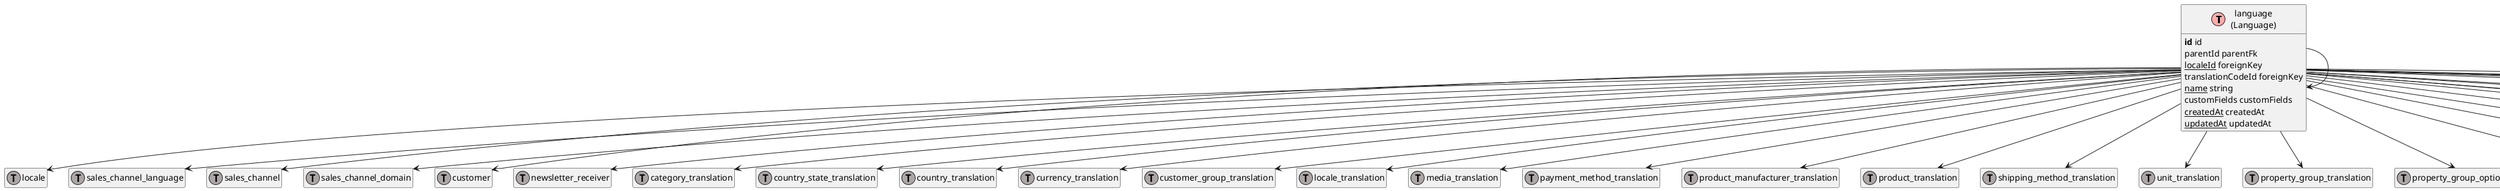 @startuml
' uncomment the line below if you're using computer with a retina display
' skinparam dpi 300
!define Table(name,desc) class name as "desc" << (T,#FFAAAA) >>
!define ForeignTable(name,desc) class name as "desc" << (T,#ada6a6) >>
!define TranslationTable(name,desc) class name as "desc" << (I,#4286f4) >>
' we use bold for primary key
' green color for unique
' and underscore for not_null
!define primary_key(x) <b>x</b>
!define unique(x) <color:green>x</color>
!define not_null(x) <u>x</u>
' other tags available:
' <i></i>
' <back:COLOR></color>, where color is a color name or html color code
' (#FFAACC)
' see: http://plantuml.com/classes.html#More
hide methods
hide stereotypes
hide empty members
skinparam backgroundColor #FFFFFF

' entities

Table(ShopwareCoreFrameworkLanguageLanguageDefinition, "language\n(Language)") {
   primary_key(id) id
   parentId parentFk
   not_null(localeId) foreignKey
   translationCodeId foreignKey
   not_null(name) string
   customFields customFields
   not_null(createdAt) createdAt
   not_null(updatedAt) updatedAt
}
ForeignTable(ShopwareCoreSystemLocaleLocaleDefinition, "locale") {
}
ForeignTable(ShopwareCoreSystemSalesChannelAggregateSalesChannelLanguageSalesChannelLanguageDefinition, "sales_channel_language") {
}
ForeignTable(ShopwareCoreSystemSalesChannelSalesChannelDefinition, "sales_channel") {
}
ForeignTable(ShopwareCoreSystemSalesChannelAggregateSalesChannelDomainSalesChannelDomainDefinition, "sales_channel_domain") {
}
ForeignTable(ShopwareCoreCheckoutCustomerCustomerDefinition, "customer") {
}
ForeignTable(ShopwareCoreContentNewsletterReceiverNewsletterReceiverDefinition, "newsletter_receiver") {
}
ForeignTable(ShopwareCoreContentCategoryAggregateCategoryTranslationCategoryTranslationDefinition, "category_translation") {
}
ForeignTable(ShopwareCoreSystemCountryAggregateCountryStateTranslationCountryStateTranslationDefinition, "country_state_translation") {
}
ForeignTable(ShopwareCoreSystemCountryAggregateCountryTranslationCountryTranslationDefinition, "country_translation") {
}
ForeignTable(ShopwareCoreSystemCurrencyAggregateCurrencyTranslationCurrencyTranslationDefinition, "currency_translation") {
}
ForeignTable(ShopwareCoreCheckoutCustomerAggregateCustomerGroupTranslationCustomerGroupTranslationDefinition, "customer_group_translation") {
}
ForeignTable(ShopwareCoreSystemLocaleAggregateLocaleTranslationLocaleTranslationDefinition, "locale_translation") {
}
ForeignTable(ShopwareCoreContentMediaAggregateMediaTranslationMediaTranslationDefinition, "media_translation") {
}
ForeignTable(ShopwareCoreCheckoutPaymentAggregatePaymentMethodTranslationPaymentMethodTranslationDefinition, "payment_method_translation") {
}
ForeignTable(ShopwareCoreContentProductAggregateProductManufacturerTranslationProductManufacturerTranslationDefinition, "product_manufacturer_translation") {
}
ForeignTable(ShopwareCoreContentProductAggregateProductTranslationProductTranslationDefinition, "product_translation") {
}
ForeignTable(ShopwareCoreCheckoutShippingAggregateShippingMethodTranslationShippingMethodTranslationDefinition, "shipping_method_translation") {
}
ForeignTable(ShopwareCoreSystemUnitAggregateUnitTranslationUnitTranslationDefinition, "unit_translation") {
}
ForeignTable(ShopwareCoreContentPropertyAggregatePropertyGroupTranslationPropertyGroupTranslationDefinition, "property_group_translation") {
}
ForeignTable(ShopwareCoreContentPropertyAggregatePropertyGroupOptionTranslationPropertyGroupOptionTranslationDefinition, "property_group_option_translation") {
}
ForeignTable(ShopwareCoreCheckoutDiscountSurchargeAggregateDiscountSurchargeTranslationDiscountSurchargeTranslationDefinition, "discount_surcharge_translation") {
}
ForeignTable(ShopwareCoreSystemSalesChannelAggregateSalesChannelTranslationSalesChannelTranslationDefinition, "sales_channel_translation") {
}
ForeignTable(ShopwareCoreSystemSalesChannelAggregateSalesChannelTypeTranslationSalesChannelTypeTranslationDefinition, "sales_channel_type_translation") {
}
ForeignTable(ShopwareCoreSystemSalutationAggregateSalutationTranslationSalutationTranslationDefinition, "salutation_translation") {
}
ForeignTable(ShopwareCoreFrameworkSearchSearchDocumentDefinition, "search_document") {
}
ForeignTable(ShopwareCoreFrameworkPluginAggregatePluginTranslationPluginTranslationDefinition, "plugin_translation") {
}
ForeignTable(ShopwareCoreContentProductStreamAggregateProductStreamTranslationProductStreamTranslationDefinition, "product_stream_translation") {
}
ForeignTable(ShopwareCoreSystemStateMachineStateMachineTranslationDefinition, "state_machine_translation") {
}
ForeignTable(ShopwareCoreSystemStateMachineAggregationStateMachineStateStateMachineStateTranslationDefinition, "state_machine_state_translation") {
}
ForeignTable(ShopwareCoreContentCmsAggregateCmsPageTranslationCmsPageTranslationDefinition, "cms_page_translation") {
}
ForeignTable(ShopwareCoreContentCmsAggregateCmsSlotTranslationCmsSlotTranslationDefinition, "cms_slot_translation") {
}
ForeignTable(ShopwareCoreContentNavigationAggregateNavigationTranslationNavigationTranslationDefinition, "navigation_translation") {
}
ForeignTable(ShopwareCoreContentMailTemplateAggregateMailTemplateTranslationMailTemplateTranslationDefinition, "mail_template_translation") {
}
ForeignTable(ShopwareCoreContentMailTemplateAggregateMailHeaderFooterTranslationMailHeaderFooterTranslationDefinition, "mail_header_footer_translation") {
}
ForeignTable(ShopwareCoreSystemNumberRangeAggregateNumberRangeTypeTranslationNumberRangeTypeTranslationDefinition, "number_range_type_translation") {
}
ForeignTable(ShopwareCoreContentDeliveryTimeAggregateDeliveryTimeTranslationDeliveryTimeTranslationDefinition, "delivery_time_translation") {
}

' relationshipd

ShopwareCoreFrameworkLanguageLanguageDefinition --> ShopwareCoreFrameworkLanguageLanguageDefinition
ShopwareCoreFrameworkLanguageLanguageDefinition --> ShopwareCoreSystemLocaleLocaleDefinition
ShopwareCoreFrameworkLanguageLanguageDefinition --> ShopwareCoreSystemSalesChannelAggregateSalesChannelLanguageSalesChannelLanguageDefinition
ShopwareCoreFrameworkLanguageLanguageDefinition --> ShopwareCoreSystemSalesChannelSalesChannelDefinition
ShopwareCoreFrameworkLanguageLanguageDefinition --> ShopwareCoreSystemSalesChannelAggregateSalesChannelDomainSalesChannelDomainDefinition
ShopwareCoreFrameworkLanguageLanguageDefinition --> ShopwareCoreCheckoutCustomerCustomerDefinition
ShopwareCoreFrameworkLanguageLanguageDefinition --> ShopwareCoreContentNewsletterReceiverNewsletterReceiverDefinition
ShopwareCoreFrameworkLanguageLanguageDefinition --> ShopwareCoreContentCategoryAggregateCategoryTranslationCategoryTranslationDefinition
ShopwareCoreFrameworkLanguageLanguageDefinition --> ShopwareCoreSystemCountryAggregateCountryStateTranslationCountryStateTranslationDefinition
ShopwareCoreFrameworkLanguageLanguageDefinition --> ShopwareCoreSystemCountryAggregateCountryTranslationCountryTranslationDefinition
ShopwareCoreFrameworkLanguageLanguageDefinition --> ShopwareCoreSystemCurrencyAggregateCurrencyTranslationCurrencyTranslationDefinition
ShopwareCoreFrameworkLanguageLanguageDefinition --> ShopwareCoreCheckoutCustomerAggregateCustomerGroupTranslationCustomerGroupTranslationDefinition
ShopwareCoreFrameworkLanguageLanguageDefinition --> ShopwareCoreSystemLocaleAggregateLocaleTranslationLocaleTranslationDefinition
ShopwareCoreFrameworkLanguageLanguageDefinition --> ShopwareCoreContentMediaAggregateMediaTranslationMediaTranslationDefinition
ShopwareCoreFrameworkLanguageLanguageDefinition --> ShopwareCoreCheckoutPaymentAggregatePaymentMethodTranslationPaymentMethodTranslationDefinition
ShopwareCoreFrameworkLanguageLanguageDefinition --> ShopwareCoreContentProductAggregateProductManufacturerTranslationProductManufacturerTranslationDefinition
ShopwareCoreFrameworkLanguageLanguageDefinition --> ShopwareCoreContentProductAggregateProductTranslationProductTranslationDefinition
ShopwareCoreFrameworkLanguageLanguageDefinition --> ShopwareCoreCheckoutShippingAggregateShippingMethodTranslationShippingMethodTranslationDefinition
ShopwareCoreFrameworkLanguageLanguageDefinition --> ShopwareCoreSystemUnitAggregateUnitTranslationUnitTranslationDefinition
ShopwareCoreFrameworkLanguageLanguageDefinition --> ShopwareCoreContentPropertyAggregatePropertyGroupTranslationPropertyGroupTranslationDefinition
ShopwareCoreFrameworkLanguageLanguageDefinition --> ShopwareCoreContentPropertyAggregatePropertyGroupOptionTranslationPropertyGroupOptionTranslationDefinition
ShopwareCoreFrameworkLanguageLanguageDefinition --> ShopwareCoreCheckoutDiscountSurchargeAggregateDiscountSurchargeTranslationDiscountSurchargeTranslationDefinition
ShopwareCoreFrameworkLanguageLanguageDefinition --> ShopwareCoreSystemSalesChannelAggregateSalesChannelTranslationSalesChannelTranslationDefinition
ShopwareCoreFrameworkLanguageLanguageDefinition --> ShopwareCoreSystemSalesChannelAggregateSalesChannelTypeTranslationSalesChannelTypeTranslationDefinition
ShopwareCoreFrameworkLanguageLanguageDefinition --> ShopwareCoreSystemSalutationAggregateSalutationTranslationSalutationTranslationDefinition
ShopwareCoreFrameworkLanguageLanguageDefinition --> ShopwareCoreFrameworkSearchSearchDocumentDefinition
ShopwareCoreFrameworkLanguageLanguageDefinition --> ShopwareCoreFrameworkPluginAggregatePluginTranslationPluginTranslationDefinition
ShopwareCoreFrameworkLanguageLanguageDefinition --> ShopwareCoreContentProductStreamAggregateProductStreamTranslationProductStreamTranslationDefinition
ShopwareCoreFrameworkLanguageLanguageDefinition --> ShopwareCoreSystemStateMachineStateMachineTranslationDefinition
ShopwareCoreFrameworkLanguageLanguageDefinition --> ShopwareCoreSystemStateMachineAggregationStateMachineStateStateMachineStateTranslationDefinition
ShopwareCoreFrameworkLanguageLanguageDefinition --> ShopwareCoreContentCmsAggregateCmsPageTranslationCmsPageTranslationDefinition
ShopwareCoreFrameworkLanguageLanguageDefinition --> ShopwareCoreContentCmsAggregateCmsSlotTranslationCmsSlotTranslationDefinition
ShopwareCoreFrameworkLanguageLanguageDefinition --> ShopwareCoreContentNavigationAggregateNavigationTranslationNavigationTranslationDefinition
ShopwareCoreFrameworkLanguageLanguageDefinition --> ShopwareCoreContentMailTemplateAggregateMailTemplateTranslationMailTemplateTranslationDefinition
ShopwareCoreFrameworkLanguageLanguageDefinition --> ShopwareCoreContentMailTemplateAggregateMailHeaderFooterTranslationMailHeaderFooterTranslationDefinition
ShopwareCoreFrameworkLanguageLanguageDefinition --> ShopwareCoreSystemNumberRangeAggregateNumberRangeTypeTranslationNumberRangeTypeTranslationDefinition
ShopwareCoreFrameworkLanguageLanguageDefinition --> ShopwareCoreContentDeliveryTimeAggregateDeliveryTimeTranslationDeliveryTimeTranslationDefinition
@enduml
